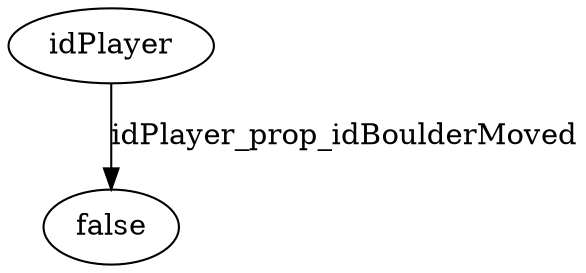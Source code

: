 strict digraph  {
idPlayer [node_type=entity_node, root=root];
false;
idPlayer -> false  [edge_type=property, label=idPlayer_prop_idBoulderMoved];
}
